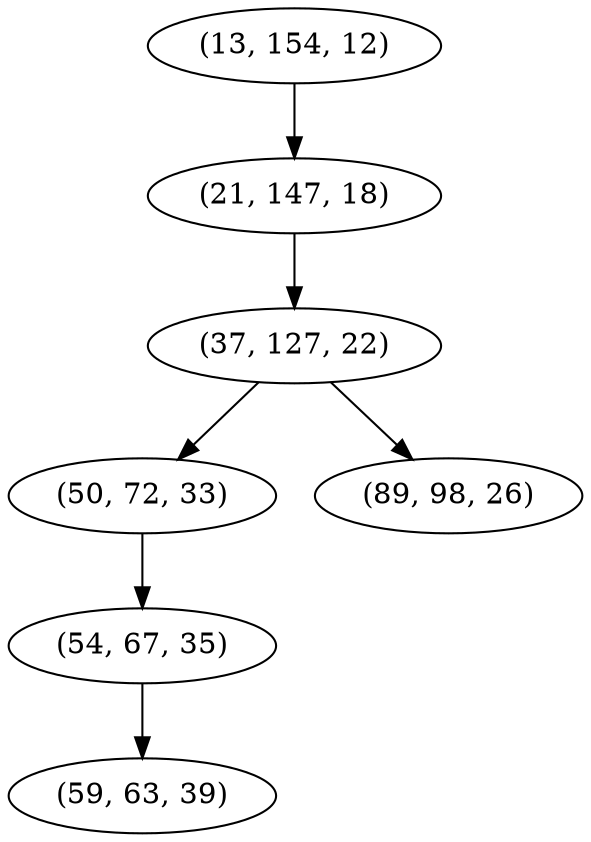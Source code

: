 digraph tree {
    "(13, 154, 12)";
    "(21, 147, 18)";
    "(37, 127, 22)";
    "(50, 72, 33)";
    "(54, 67, 35)";
    "(59, 63, 39)";
    "(89, 98, 26)";
    "(13, 154, 12)" -> "(21, 147, 18)";
    "(21, 147, 18)" -> "(37, 127, 22)";
    "(37, 127, 22)" -> "(50, 72, 33)";
    "(37, 127, 22)" -> "(89, 98, 26)";
    "(50, 72, 33)" -> "(54, 67, 35)";
    "(54, 67, 35)" -> "(59, 63, 39)";
}
